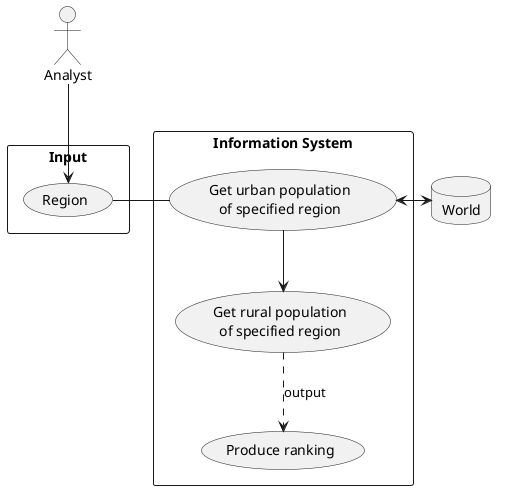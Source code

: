 @startuml

actor A1 as "Analyst"

database World

rectangle "Input" {

usecase region as "Region"

A1 --> region
}

rectangle "Information System" {

    usecase UC7 as "Get urban population
                    of specified region"

    usecase UC7a as "Get rural population
                     of specified region"

    usecase UC7b as "Produce ranking"

    region - UC7
    UC7 --> UC7a
    UC7a ..> UC7b : output
    UC7 <-> World
}

@enduml
